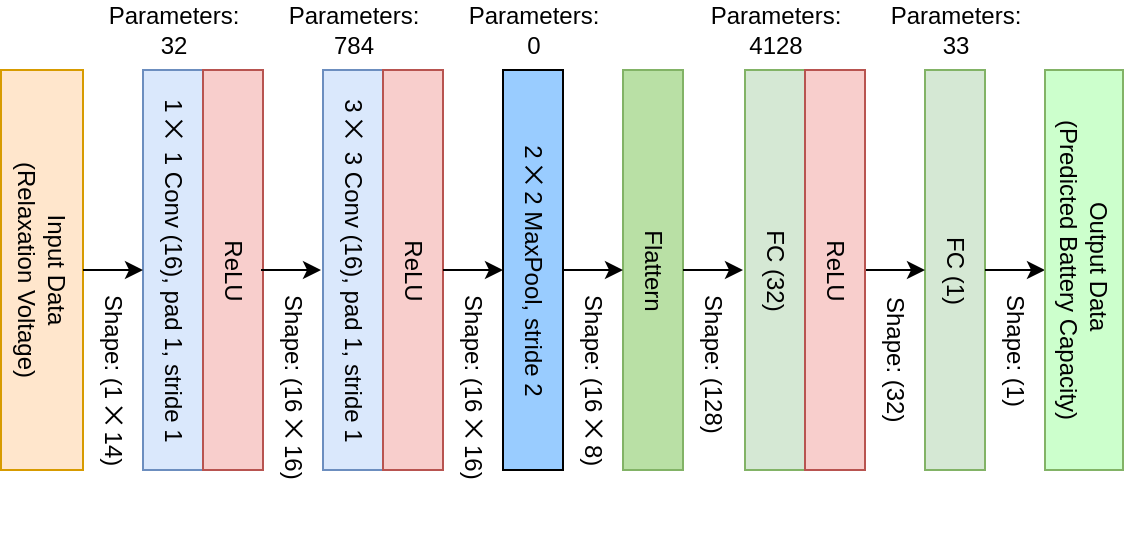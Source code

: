 <mxfile version="24.2.8" type="device">
  <diagram name="第 1 页" id="mc7u1HfzrLWcD8p9T3M0">
    <mxGraphModel dx="1420" dy="714" grid="0" gridSize="10" guides="1" tooltips="1" connect="1" arrows="1" fold="1" page="1" pageScale="1" pageWidth="827" pageHeight="1169" math="0" shadow="0">
      <root>
        <mxCell id="0" />
        <mxCell id="1" parent="0" />
        <mxCell id="20lfcVzEDMABaw3J-OJV-48" value="" style="group" vertex="1" connectable="0" parent="1">
          <mxGeometry x="79.5" y="234" width="561" height="266" as="geometry" />
        </mxCell>
        <mxCell id="20lfcVzEDMABaw3J-OJV-1" value="Input Data&lt;div&gt;(Relaxation Voltage)&lt;/div&gt;" style="rounded=0;whiteSpace=wrap;html=1;fillColor=#ffe6cc;strokeColor=#d79b00;rotation=90;" vertex="1" parent="20lfcVzEDMABaw3J-OJV-48">
          <mxGeometry x="-79.5" y="114.5" width="200" height="41" as="geometry" />
        </mxCell>
        <mxCell id="20lfcVzEDMABaw3J-OJV-5" value="1 ⨉&amp;nbsp; 1 Conv (16), pad 1, stride 1" style="rounded=0;whiteSpace=wrap;html=1;fillColor=#dae8fc;strokeColor=#6c8ebf;rotation=90;" vertex="1" parent="20lfcVzEDMABaw3J-OJV-48">
          <mxGeometry x="-14" y="120" width="200" height="30" as="geometry" />
        </mxCell>
        <mxCell id="20lfcVzEDMABaw3J-OJV-8" value="Shape: (1 ⨉ 14)" style="text;html=1;align=left;verticalAlign=middle;whiteSpace=wrap;rounded=0;rotation=90;" vertex="1" parent="20lfcVzEDMABaw3J-OJV-48">
          <mxGeometry x="1" y="185" width="110" height="30" as="geometry" />
        </mxCell>
        <mxCell id="20lfcVzEDMABaw3J-OJV-9" value="" style="endArrow=classic;html=1;rounded=0;exitX=0.5;exitY=0;exitDx=0;exitDy=0;entryX=0.5;entryY=1;entryDx=0;entryDy=0;" edge="1" parent="20lfcVzEDMABaw3J-OJV-48" source="20lfcVzEDMABaw3J-OJV-1" target="20lfcVzEDMABaw3J-OJV-5">
          <mxGeometry width="50" height="50" relative="1" as="geometry">
            <mxPoint x="211" y="75" as="sourcePoint" />
            <mxPoint x="261" y="125" as="targetPoint" />
          </mxGeometry>
        </mxCell>
        <mxCell id="20lfcVzEDMABaw3J-OJV-10" value="3 ⨉&amp;nbsp; 3 Conv (16), pad 1, stride 1" style="rounded=0;whiteSpace=wrap;html=1;fillColor=#dae8fc;strokeColor=#6c8ebf;rotation=90;" vertex="1" parent="20lfcVzEDMABaw3J-OJV-48">
          <mxGeometry x="76" y="120" width="200" height="30" as="geometry" />
        </mxCell>
        <mxCell id="20lfcVzEDMABaw3J-OJV-11" value="Shape: (16 ⨉ 16)" style="text;html=1;align=left;verticalAlign=middle;whiteSpace=wrap;rounded=0;rotation=90;" vertex="1" parent="20lfcVzEDMABaw3J-OJV-48">
          <mxGeometry x="86" y="190" width="120" height="30" as="geometry" />
        </mxCell>
        <mxCell id="20lfcVzEDMABaw3J-OJV-13" value="ReLU" style="rounded=0;whiteSpace=wrap;html=1;fillColor=#f8cecc;strokeColor=#b85450;rotation=90;" vertex="1" parent="20lfcVzEDMABaw3J-OJV-48">
          <mxGeometry x="16" y="120" width="200" height="30" as="geometry" />
        </mxCell>
        <mxCell id="20lfcVzEDMABaw3J-OJV-14" value="ReLU" style="rounded=0;whiteSpace=wrap;html=1;fillColor=#f8cecc;strokeColor=#b85450;rotation=90;" vertex="1" parent="20lfcVzEDMABaw3J-OJV-48">
          <mxGeometry x="106" y="120" width="200" height="30" as="geometry" />
        </mxCell>
        <mxCell id="20lfcVzEDMABaw3J-OJV-15" value="2 ⨉ 2 MaxPool, stride 2&lt;span style=&quot;color: rgba(0, 0, 0, 0); font-family: monospace; font-size: 0px; text-align: start; text-wrap: nowrap;&quot;&gt;%3CmxGraphModel%3E%3Croot%3E%3CmxCell%20id%3D%220%22%2F%3E%3CmxCell%20id%3D%221%22%20parent%3D%220%22%2F%3E%3CmxCell%20id%3D%222%22%20value%3D%22ReLU%22%20style%3D%22rounded%3D0%3BwhiteSpace%3Dwrap%3Bhtml%3D1%3B%22%20vertex%3D%221%22%20parent%3D%221%22%3E%3CmxGeometry%20x%3D%22280%22%20y%3D%22350%22%20width%3D%22200%22%20height%3D%2230%22%20as%3D%22geometry%22%2F%3E%3C%2FmxCell%3E%3C%2Froot%3E%3C%2FmxGraphModel%3E&lt;/span&gt;" style="rounded=0;whiteSpace=wrap;html=1;fillColor=#99CCFF;rotation=90;" vertex="1" parent="20lfcVzEDMABaw3J-OJV-48">
          <mxGeometry x="166" y="120" width="200" height="30" as="geometry" />
        </mxCell>
        <mxCell id="20lfcVzEDMABaw3J-OJV-16" value="Shape: (16 ⨉ 16)" style="text;html=1;align=left;verticalAlign=middle;whiteSpace=wrap;rounded=0;rotation=90;" vertex="1" parent="20lfcVzEDMABaw3J-OJV-48">
          <mxGeometry x="176" y="190" width="120" height="30" as="geometry" />
        </mxCell>
        <mxCell id="20lfcVzEDMABaw3J-OJV-18" value="Shape: (16 ⨉ 8)" style="text;html=1;align=left;verticalAlign=middle;whiteSpace=wrap;rounded=0;rotation=90;" vertex="1" parent="20lfcVzEDMABaw3J-OJV-48">
          <mxGeometry x="236" y="190" width="120" height="30" as="geometry" />
        </mxCell>
        <mxCell id="20lfcVzEDMABaw3J-OJV-20" value="Flattern" style="rounded=0;whiteSpace=wrap;html=1;fillColor=#B9E0A5;strokeColor=#82b366;rotation=90;" vertex="1" parent="20lfcVzEDMABaw3J-OJV-48">
          <mxGeometry x="226" y="120" width="200" height="30" as="geometry" />
        </mxCell>
        <mxCell id="20lfcVzEDMABaw3J-OJV-21" value="Shape: (128)" style="text;html=1;align=left;verticalAlign=middle;whiteSpace=wrap;rounded=0;rotation=90;" vertex="1" parent="20lfcVzEDMABaw3J-OJV-48">
          <mxGeometry x="296" y="190" width="120" height="30" as="geometry" />
        </mxCell>
        <mxCell id="20lfcVzEDMABaw3J-OJV-24" value="FC (32)" style="rounded=0;whiteSpace=wrap;html=1;fillColor=#d5e8d4;strokeColor=#82b366;rotation=90;" vertex="1" parent="20lfcVzEDMABaw3J-OJV-48">
          <mxGeometry x="287" y="120" width="200" height="30" as="geometry" />
        </mxCell>
        <mxCell id="20lfcVzEDMABaw3J-OJV-25" value="FC (1)" style="rounded=0;whiteSpace=wrap;html=1;fillColor=#d5e8d4;strokeColor=#82b366;rotation=90;" vertex="1" parent="20lfcVzEDMABaw3J-OJV-48">
          <mxGeometry x="377" y="120" width="200" height="30" as="geometry" />
        </mxCell>
        <mxCell id="20lfcVzEDMABaw3J-OJV-26" value="" style="endArrow=classic;html=1;rounded=0;exitX=0.5;exitY=0;exitDx=0;exitDy=0;entryX=0.5;entryY=1;entryDx=0;entryDy=0;" edge="1" parent="20lfcVzEDMABaw3J-OJV-48">
          <mxGeometry width="50" height="50" relative="1" as="geometry">
            <mxPoint x="130" y="135" as="sourcePoint" />
            <mxPoint x="160" y="135" as="targetPoint" />
          </mxGeometry>
        </mxCell>
        <mxCell id="20lfcVzEDMABaw3J-OJV-29" value="" style="endArrow=classic;html=1;rounded=0;exitX=0.5;exitY=0;exitDx=0;exitDy=0;entryX=0.5;entryY=1;entryDx=0;entryDy=0;" edge="1" parent="20lfcVzEDMABaw3J-OJV-48">
          <mxGeometry width="50" height="50" relative="1" as="geometry">
            <mxPoint x="221" y="135" as="sourcePoint" />
            <mxPoint x="251" y="135" as="targetPoint" />
          </mxGeometry>
        </mxCell>
        <mxCell id="20lfcVzEDMABaw3J-OJV-31" value="" style="endArrow=classic;html=1;rounded=0;exitX=0.5;exitY=0;exitDx=0;exitDy=0;entryX=0.5;entryY=1;entryDx=0;entryDy=0;" edge="1" parent="20lfcVzEDMABaw3J-OJV-48">
          <mxGeometry width="50" height="50" relative="1" as="geometry">
            <mxPoint x="281" y="135" as="sourcePoint" />
            <mxPoint x="311" y="135" as="targetPoint" />
          </mxGeometry>
        </mxCell>
        <mxCell id="20lfcVzEDMABaw3J-OJV-32" value="" style="endArrow=classic;html=1;rounded=0;exitX=0.5;exitY=0;exitDx=0;exitDy=0;entryX=0.5;entryY=1;entryDx=0;entryDy=0;" edge="1" parent="20lfcVzEDMABaw3J-OJV-48">
          <mxGeometry width="50" height="50" relative="1" as="geometry">
            <mxPoint x="341" y="135" as="sourcePoint" />
            <mxPoint x="371" y="135" as="targetPoint" />
          </mxGeometry>
        </mxCell>
        <mxCell id="20lfcVzEDMABaw3J-OJV-34" value="" style="endArrow=classic;html=1;rounded=0;exitX=0.5;exitY=0;exitDx=0;exitDy=0;entryX=0.5;entryY=1;entryDx=0;entryDy=0;" edge="1" parent="20lfcVzEDMABaw3J-OJV-48">
          <mxGeometry width="50" height="50" relative="1" as="geometry">
            <mxPoint x="432" y="135" as="sourcePoint" />
            <mxPoint x="462" y="135" as="targetPoint" />
          </mxGeometry>
        </mxCell>
        <mxCell id="20lfcVzEDMABaw3J-OJV-36" value="Parameters:&lt;div&gt;32&lt;/div&gt;" style="text;html=1;align=center;verticalAlign=middle;whiteSpace=wrap;rounded=0;rotation=0;" vertex="1" parent="20lfcVzEDMABaw3J-OJV-48">
          <mxGeometry x="31" width="110" height="30" as="geometry" />
        </mxCell>
        <mxCell id="20lfcVzEDMABaw3J-OJV-37" value="Parameters:&lt;div&gt;784&lt;/div&gt;" style="text;html=1;align=center;verticalAlign=middle;whiteSpace=wrap;rounded=0;rotation=0;" vertex="1" parent="20lfcVzEDMABaw3J-OJV-48">
          <mxGeometry x="121" width="110" height="30" as="geometry" />
        </mxCell>
        <mxCell id="20lfcVzEDMABaw3J-OJV-38" value="Parameters:&lt;div&gt;0&lt;/div&gt;" style="text;html=1;align=center;verticalAlign=middle;whiteSpace=wrap;rounded=0;rotation=0;" vertex="1" parent="20lfcVzEDMABaw3J-OJV-48">
          <mxGeometry x="211" width="110" height="30" as="geometry" />
        </mxCell>
        <mxCell id="20lfcVzEDMABaw3J-OJV-39" value="Parameters:&lt;div&gt;4128&lt;/div&gt;" style="text;html=1;align=center;verticalAlign=middle;whiteSpace=wrap;rounded=0;rotation=0;" vertex="1" parent="20lfcVzEDMABaw3J-OJV-48">
          <mxGeometry x="332" width="110" height="30" as="geometry" />
        </mxCell>
        <mxCell id="20lfcVzEDMABaw3J-OJV-40" value="Shape: (32)" style="text;html=1;align=left;verticalAlign=middle;whiteSpace=wrap;rounded=0;rotation=90;" vertex="1" parent="20lfcVzEDMABaw3J-OJV-48">
          <mxGeometry x="387" y="191" width="120" height="30" as="geometry" />
        </mxCell>
        <mxCell id="20lfcVzEDMABaw3J-OJV-41" value="Parameters:&lt;div&gt;33&lt;/div&gt;" style="text;html=1;align=center;verticalAlign=middle;whiteSpace=wrap;rounded=0;rotation=0;" vertex="1" parent="20lfcVzEDMABaw3J-OJV-48">
          <mxGeometry x="422" width="110" height="30" as="geometry" />
        </mxCell>
        <mxCell id="20lfcVzEDMABaw3J-OJV-42" value="" style="endArrow=classic;html=1;rounded=0;exitX=0.5;exitY=0;exitDx=0;exitDy=0;entryX=0.5;entryY=1;entryDx=0;entryDy=0;" edge="1" parent="20lfcVzEDMABaw3J-OJV-48">
          <mxGeometry width="50" height="50" relative="1" as="geometry">
            <mxPoint x="492" y="135" as="sourcePoint" />
            <mxPoint x="522" y="135" as="targetPoint" />
          </mxGeometry>
        </mxCell>
        <mxCell id="20lfcVzEDMABaw3J-OJV-43" value="Shape: (1)" style="text;html=1;align=left;verticalAlign=middle;whiteSpace=wrap;rounded=0;rotation=90;" vertex="1" parent="20lfcVzEDMABaw3J-OJV-48">
          <mxGeometry x="447" y="190" width="120" height="30" as="geometry" />
        </mxCell>
        <mxCell id="20lfcVzEDMABaw3J-OJV-44" value="Output Data&amp;nbsp;&lt;div&gt;(Predicted Battery Capacity)&lt;/div&gt;" style="rounded=0;whiteSpace=wrap;html=1;fillColor=#CCFFCC;strokeColor=#82b366;rotation=90;" vertex="1" parent="20lfcVzEDMABaw3J-OJV-48">
          <mxGeometry x="441.5" y="115.5" width="200" height="39" as="geometry" />
        </mxCell>
        <mxCell id="20lfcVzEDMABaw3J-OJV-46" value="ReLU" style="rounded=0;whiteSpace=wrap;html=1;fillColor=#f8cecc;strokeColor=#b85450;rotation=90;" vertex="1" parent="20lfcVzEDMABaw3J-OJV-48">
          <mxGeometry x="317" y="120" width="200" height="30" as="geometry" />
        </mxCell>
      </root>
    </mxGraphModel>
  </diagram>
</mxfile>
